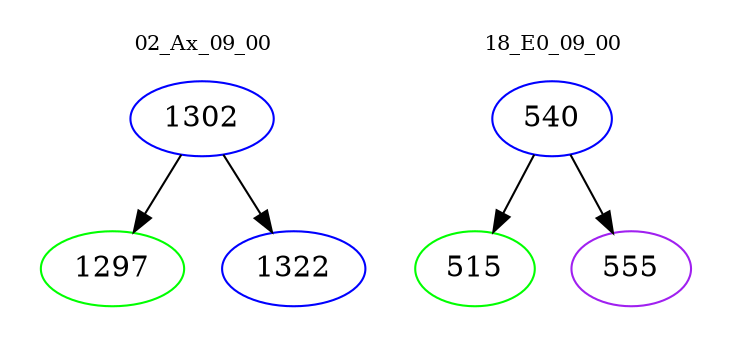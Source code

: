 digraph{
subgraph cluster_0 {
color = white
label = "02_Ax_09_00";
fontsize=10;
T0_1302 [label="1302", color="blue"]
T0_1302 -> T0_1297 [color="black"]
T0_1297 [label="1297", color="green"]
T0_1302 -> T0_1322 [color="black"]
T0_1322 [label="1322", color="blue"]
}
subgraph cluster_1 {
color = white
label = "18_E0_09_00";
fontsize=10;
T1_540 [label="540", color="blue"]
T1_540 -> T1_515 [color="black"]
T1_515 [label="515", color="green"]
T1_540 -> T1_555 [color="black"]
T1_555 [label="555", color="purple"]
}
}
